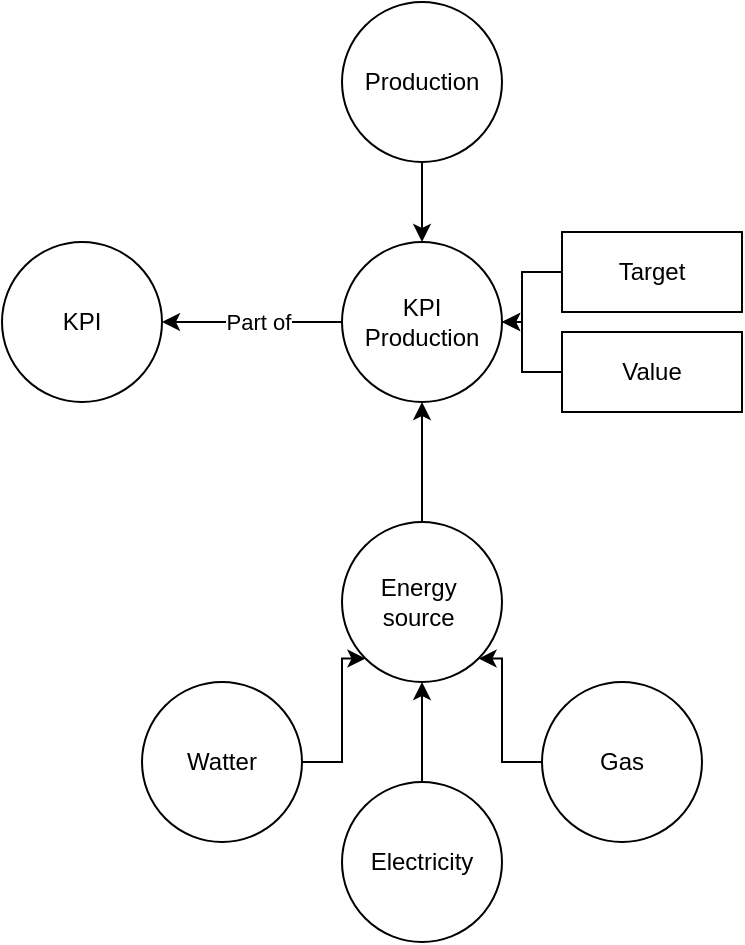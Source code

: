 <mxfile version="24.7.17">
  <diagram name="Page-1" id="3YTMlz5B7hTkmoOkH6Kz">
    <mxGraphModel dx="1554" dy="863" grid="1" gridSize="10" guides="1" tooltips="1" connect="1" arrows="1" fold="1" page="1" pageScale="1" pageWidth="850" pageHeight="1100" math="0" shadow="0">
      <root>
        <mxCell id="0" />
        <mxCell id="1" parent="0" />
        <mxCell id="6BV9BhUui9PtPSBcLwxw-12" style="edgeStyle=orthogonalEdgeStyle;rounded=0;orthogonalLoop=1;jettySize=auto;html=1;entryX=0.5;entryY=1;entryDx=0;entryDy=0;" edge="1" parent="1" source="6BV9BhUui9PtPSBcLwxw-1" target="6BV9BhUui9PtPSBcLwxw-10">
          <mxGeometry relative="1" as="geometry" />
        </mxCell>
        <mxCell id="6BV9BhUui9PtPSBcLwxw-1" value="Energy&amp;nbsp;&lt;div&gt;source&amp;nbsp;&lt;/div&gt;" style="ellipse;whiteSpace=wrap;html=1;aspect=fixed;" vertex="1" parent="1">
          <mxGeometry x="360" y="460" width="80" height="80" as="geometry" />
        </mxCell>
        <mxCell id="6BV9BhUui9PtPSBcLwxw-5" style="edgeStyle=orthogonalEdgeStyle;rounded=0;orthogonalLoop=1;jettySize=auto;html=1;entryX=0;entryY=1;entryDx=0;entryDy=0;" edge="1" parent="1" source="6BV9BhUui9PtPSBcLwxw-2" target="6BV9BhUui9PtPSBcLwxw-1">
          <mxGeometry relative="1" as="geometry" />
        </mxCell>
        <mxCell id="6BV9BhUui9PtPSBcLwxw-2" value="Watter" style="ellipse;whiteSpace=wrap;html=1;aspect=fixed;" vertex="1" parent="1">
          <mxGeometry x="260" y="540" width="80" height="80" as="geometry" />
        </mxCell>
        <mxCell id="6BV9BhUui9PtPSBcLwxw-7" style="edgeStyle=orthogonalEdgeStyle;rounded=0;orthogonalLoop=1;jettySize=auto;html=1;entryX=0.5;entryY=1;entryDx=0;entryDy=0;" edge="1" parent="1" source="6BV9BhUui9PtPSBcLwxw-3" target="6BV9BhUui9PtPSBcLwxw-1">
          <mxGeometry relative="1" as="geometry" />
        </mxCell>
        <mxCell id="6BV9BhUui9PtPSBcLwxw-3" value="Electricity" style="ellipse;whiteSpace=wrap;html=1;aspect=fixed;" vertex="1" parent="1">
          <mxGeometry x="360" y="590" width="80" height="80" as="geometry" />
        </mxCell>
        <mxCell id="6BV9BhUui9PtPSBcLwxw-6" style="edgeStyle=orthogonalEdgeStyle;rounded=0;orthogonalLoop=1;jettySize=auto;html=1;entryX=1;entryY=1;entryDx=0;entryDy=0;" edge="1" parent="1" source="6BV9BhUui9PtPSBcLwxw-4" target="6BV9BhUui9PtPSBcLwxw-1">
          <mxGeometry relative="1" as="geometry" />
        </mxCell>
        <mxCell id="6BV9BhUui9PtPSBcLwxw-4" value="Gas" style="ellipse;whiteSpace=wrap;html=1;aspect=fixed;" vertex="1" parent="1">
          <mxGeometry x="460" y="540" width="80" height="80" as="geometry" />
        </mxCell>
        <mxCell id="6BV9BhUui9PtPSBcLwxw-8" value="KPI" style="ellipse;whiteSpace=wrap;html=1;aspect=fixed;" vertex="1" parent="1">
          <mxGeometry x="190" y="320" width="80" height="80" as="geometry" />
        </mxCell>
        <mxCell id="6BV9BhUui9PtPSBcLwxw-11" style="edgeStyle=orthogonalEdgeStyle;rounded=0;orthogonalLoop=1;jettySize=auto;html=1;entryX=0.5;entryY=0;entryDx=0;entryDy=0;" edge="1" parent="1" source="6BV9BhUui9PtPSBcLwxw-9" target="6BV9BhUui9PtPSBcLwxw-10">
          <mxGeometry relative="1" as="geometry" />
        </mxCell>
        <mxCell id="6BV9BhUui9PtPSBcLwxw-9" value="Production" style="ellipse;whiteSpace=wrap;html=1;aspect=fixed;" vertex="1" parent="1">
          <mxGeometry x="360" y="200" width="80" height="80" as="geometry" />
        </mxCell>
        <mxCell id="6BV9BhUui9PtPSBcLwxw-13" style="edgeStyle=orthogonalEdgeStyle;rounded=0;orthogonalLoop=1;jettySize=auto;html=1;entryX=1;entryY=0.5;entryDx=0;entryDy=0;" edge="1" parent="1" source="6BV9BhUui9PtPSBcLwxw-10" target="6BV9BhUui9PtPSBcLwxw-8">
          <mxGeometry relative="1" as="geometry" />
        </mxCell>
        <mxCell id="6BV9BhUui9PtPSBcLwxw-15" value="Part of" style="edgeLabel;html=1;align=center;verticalAlign=middle;resizable=0;points=[];" vertex="1" connectable="0" parent="6BV9BhUui9PtPSBcLwxw-13">
          <mxGeometry x="-0.059" relative="1" as="geometry">
            <mxPoint as="offset" />
          </mxGeometry>
        </mxCell>
        <mxCell id="6BV9BhUui9PtPSBcLwxw-10" value="KPI&lt;div&gt;Production&lt;/div&gt;" style="ellipse;whiteSpace=wrap;html=1;aspect=fixed;" vertex="1" parent="1">
          <mxGeometry x="360" y="320" width="80" height="80" as="geometry" />
        </mxCell>
        <mxCell id="6BV9BhUui9PtPSBcLwxw-20" style="edgeStyle=orthogonalEdgeStyle;rounded=0;orthogonalLoop=1;jettySize=auto;html=1;entryX=1;entryY=0.5;entryDx=0;entryDy=0;" edge="1" parent="1" source="6BV9BhUui9PtPSBcLwxw-16" target="6BV9BhUui9PtPSBcLwxw-10">
          <mxGeometry relative="1" as="geometry" />
        </mxCell>
        <mxCell id="6BV9BhUui9PtPSBcLwxw-16" value="Target" style="rounded=0;whiteSpace=wrap;html=1;" vertex="1" parent="1">
          <mxGeometry x="470" y="315" width="90" height="40" as="geometry" />
        </mxCell>
        <mxCell id="6BV9BhUui9PtPSBcLwxw-19" style="edgeStyle=orthogonalEdgeStyle;rounded=0;orthogonalLoop=1;jettySize=auto;html=1;entryX=1;entryY=0.5;entryDx=0;entryDy=0;" edge="1" parent="1" source="6BV9BhUui9PtPSBcLwxw-17" target="6BV9BhUui9PtPSBcLwxw-10">
          <mxGeometry relative="1" as="geometry" />
        </mxCell>
        <mxCell id="6BV9BhUui9PtPSBcLwxw-17" value="Value" style="rounded=0;whiteSpace=wrap;html=1;" vertex="1" parent="1">
          <mxGeometry x="470" y="365" width="90" height="40" as="geometry" />
        </mxCell>
      </root>
    </mxGraphModel>
  </diagram>
</mxfile>
